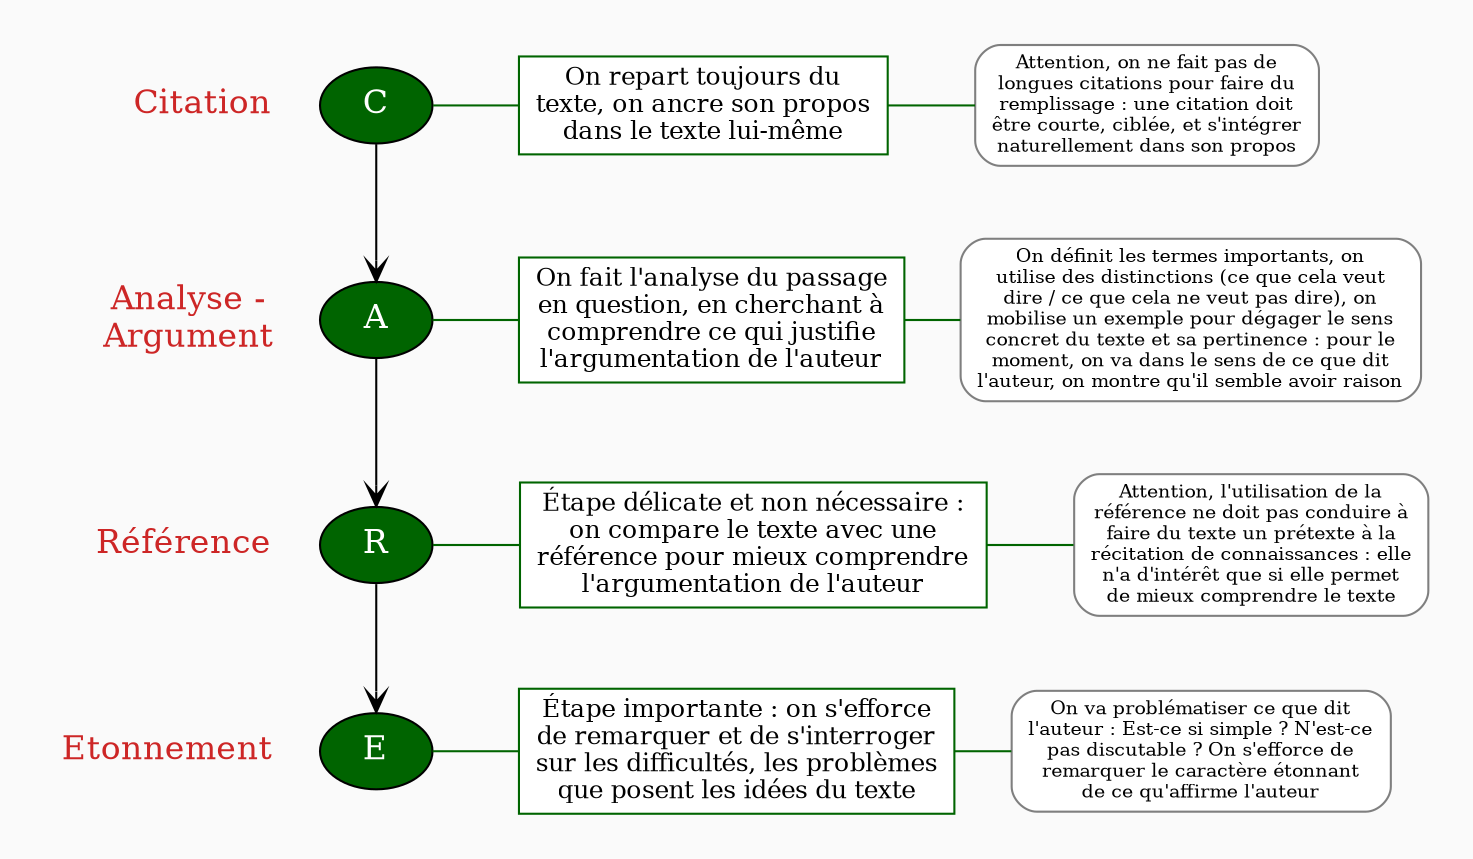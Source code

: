 digraph G {
// Template : diagram
// Usage : méthode pour la construction d'un paragraphe d'explication de texte, modèle CARE

//rankdir=LR
splines=true
//splines=curved
bgcolor=grey98
pad=0.3
style=filled
edge[minlen=4]
ranksep=0.1
nodesep=0.2 // valeur à changer ?

// NIVEAU 1
node[style=filled; fillcolor=12 ; fontcolor=white ; fontsize=18]
// a1[label=""]



// NIVEAU 2
node[style=filled;fillcolor=darkgreen;fontcolor=white; fontsize=16]
// b1[label=""]
b1[label="C"]
b2[label="A"]
b3[label="R"]
b4[label="E"]

b1->b2->b3->b4[arrowhead=vee]

// NIVEAU 3 (sans intermédiaire)
node [shape=box; style=filled;fillcolor=white;fontcolor=black;color=darkgreen;fontsize=12]
// c1[label=""]
edge[color=darkgreen]
{rank=same;b1->c1[arrowhead=none;minlen=3]}
c1[label="On repart toujours du
texte, on ancre son propos
dans le texte lui-même"]
{rank=same;b2->c2[arrowhead=none;minlen=3]}
c2[label="On fait l'analyse du passage
en question, en cherchant à
comprendre ce qui justifie
l'argumentation de l'auteur"]
{rank=same;b3->c3[arrowhead=none;minlen=3]}
c3[label="Étape délicate et non nécessaire :
on compare le texte avec une
référence pour mieux comprendre
l'argumentation de l'auteur"]
{rank=same;b4->c4[arrowhead=none;minlen=3]}
c4[label="Étape importante : on s'efforce
de remarquer et de s'interroger
sur les difficultés, les problèmes
que posent les idées du texte"]


// INTERMEDIAIRE AVANT NIVEAU 3
node[style=filled;fillcolor=grey78;shape=oval]
// [arrowhead=none]
// bc1[label=""]


// NIVEAU 3 (avec intermédiaire)
node[style="filled";fillcolor=white;shape=box;color=grey50]
// c1[label=""]

// NIVEAU 4
node[style="filled, rounded";fillcolor=white;shape=box;color=grey50;fontsize=9]
// d1[label=""]
{rank=same;c1->d1[arrowhead=none;minlen=3]}
{rank=same;c2->d2[arrowhead=none;minlen=2]}
{rank=same;c3->d3[arrowhead=none;minlen=3]}
{rank=same;c4->d4[arrowhead=none;minlen=2]}

d1[label="Attention, on ne fait pas de
longues citations pour faire du
remplissage : une citation doit
être courte, ciblée, et s'intégrer
naturellement dans son propos"]

d2[label="On définit les termes importants, on
utilise des distinctions (ce que cela veut
dire / ce que cela ne veut pas dire), on
mobilise un exemple pour dégager le sens
concret du texte et sa pertinence : pour le
moment, on va dans le sens de ce que dit
l'auteur, on montre qu'il semble avoir raison"]

d3[label="Attention, l'utilisation de la
référence ne doit pas conduire à
faire du texte un prétexte à la
récitation de connaissances : elle
n'a d'intérêt que si elle permet
de mieux comprendre le texte"]

d4[label="On va problématiser ce que dit
l'auteur : Est-ce si simple ? N'est-ce
pas discutable ? On s'efforce de
remarquer le caractère étonnant
de ce qu'affirme l'auteur"]

// ETIQUETTES EN ROUGE
node[shape=plaintext;fontcolor=firebrick3;fillcolor=grey98;fontsize=16]
// e1[label=< <B>= Titre</B><BR /><BR />Contenu<BR /> >]
// e1[label=""]
// ->e1[minlen=1;style=invis]
{rank=same;e1->b1[minlen=1;style=invis;weight=10]}
e1[label="Citation"]
{rank=same;e2->b2[minlen=1;style=invis;weight=10]}
e2[label="Analyse -
Argument"]
{rank=same;e3->b3[minlen=1;style=invis;weight=10]}
e3[label="Référence"]
{rank=same;e4->b4[minlen=1;style=invis;weight=10]}
e4[label="Etonnement"]
// Remarques
node[color=blue;shape=box;style=filled;margin=0.07;fontcolor=black;fontsize=13]
edge[color=blue;arrowhead="none";xlabel="";style=dashed]
// r1[label=""]
// {rank=same;->r1}
// {rank=same;r1->[dir=back]}


}


